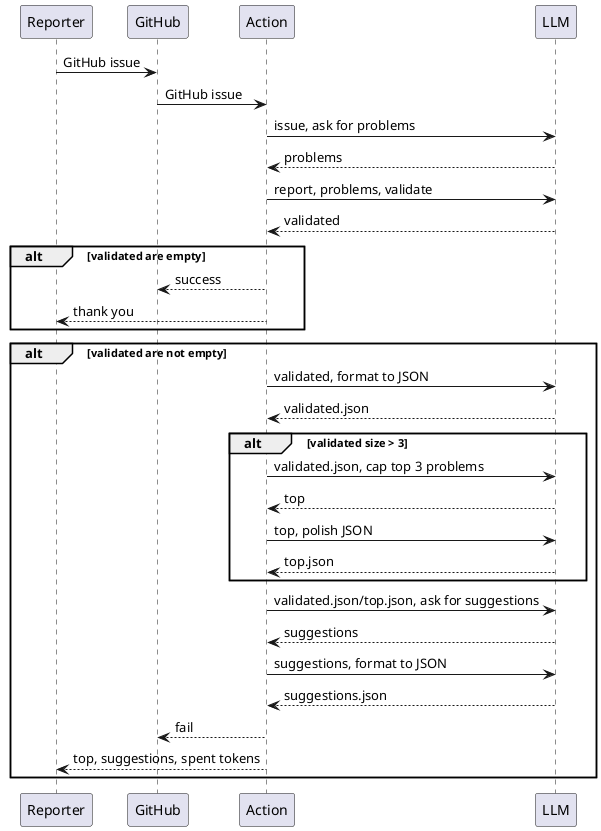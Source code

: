@startuml
participant Reporter as reporter
participant GitHub as github
participant Action as action
participant LLM as llm

reporter -> github: GitHub issue
github -> action: GitHub issue
action -> llm: issue, ask for problems
llm --> action: problems
action -> llm: report, problems, validate
llm --> action: validated
alt validated are empty
  action --> github: success
  action --> reporter: thank you
end
alt validated are not empty
  action -> llm: validated, format to JSON
  llm --> action: validated.json
  alt validated size > 3
    action -> llm: validated.json, cap top 3 problems
    llm --> action: top
    action -> llm: top, polish JSON
    llm --> action: top.json
  end
  action -> llm: validated.json/top.json, ask for suggestions
  llm --> action: suggestions
  action -> llm: suggestions, format to JSON
  llm --> action: suggestions.json
  action --> github: fail
  action --> reporter: top, suggestions, spent tokens
end
@enduml
